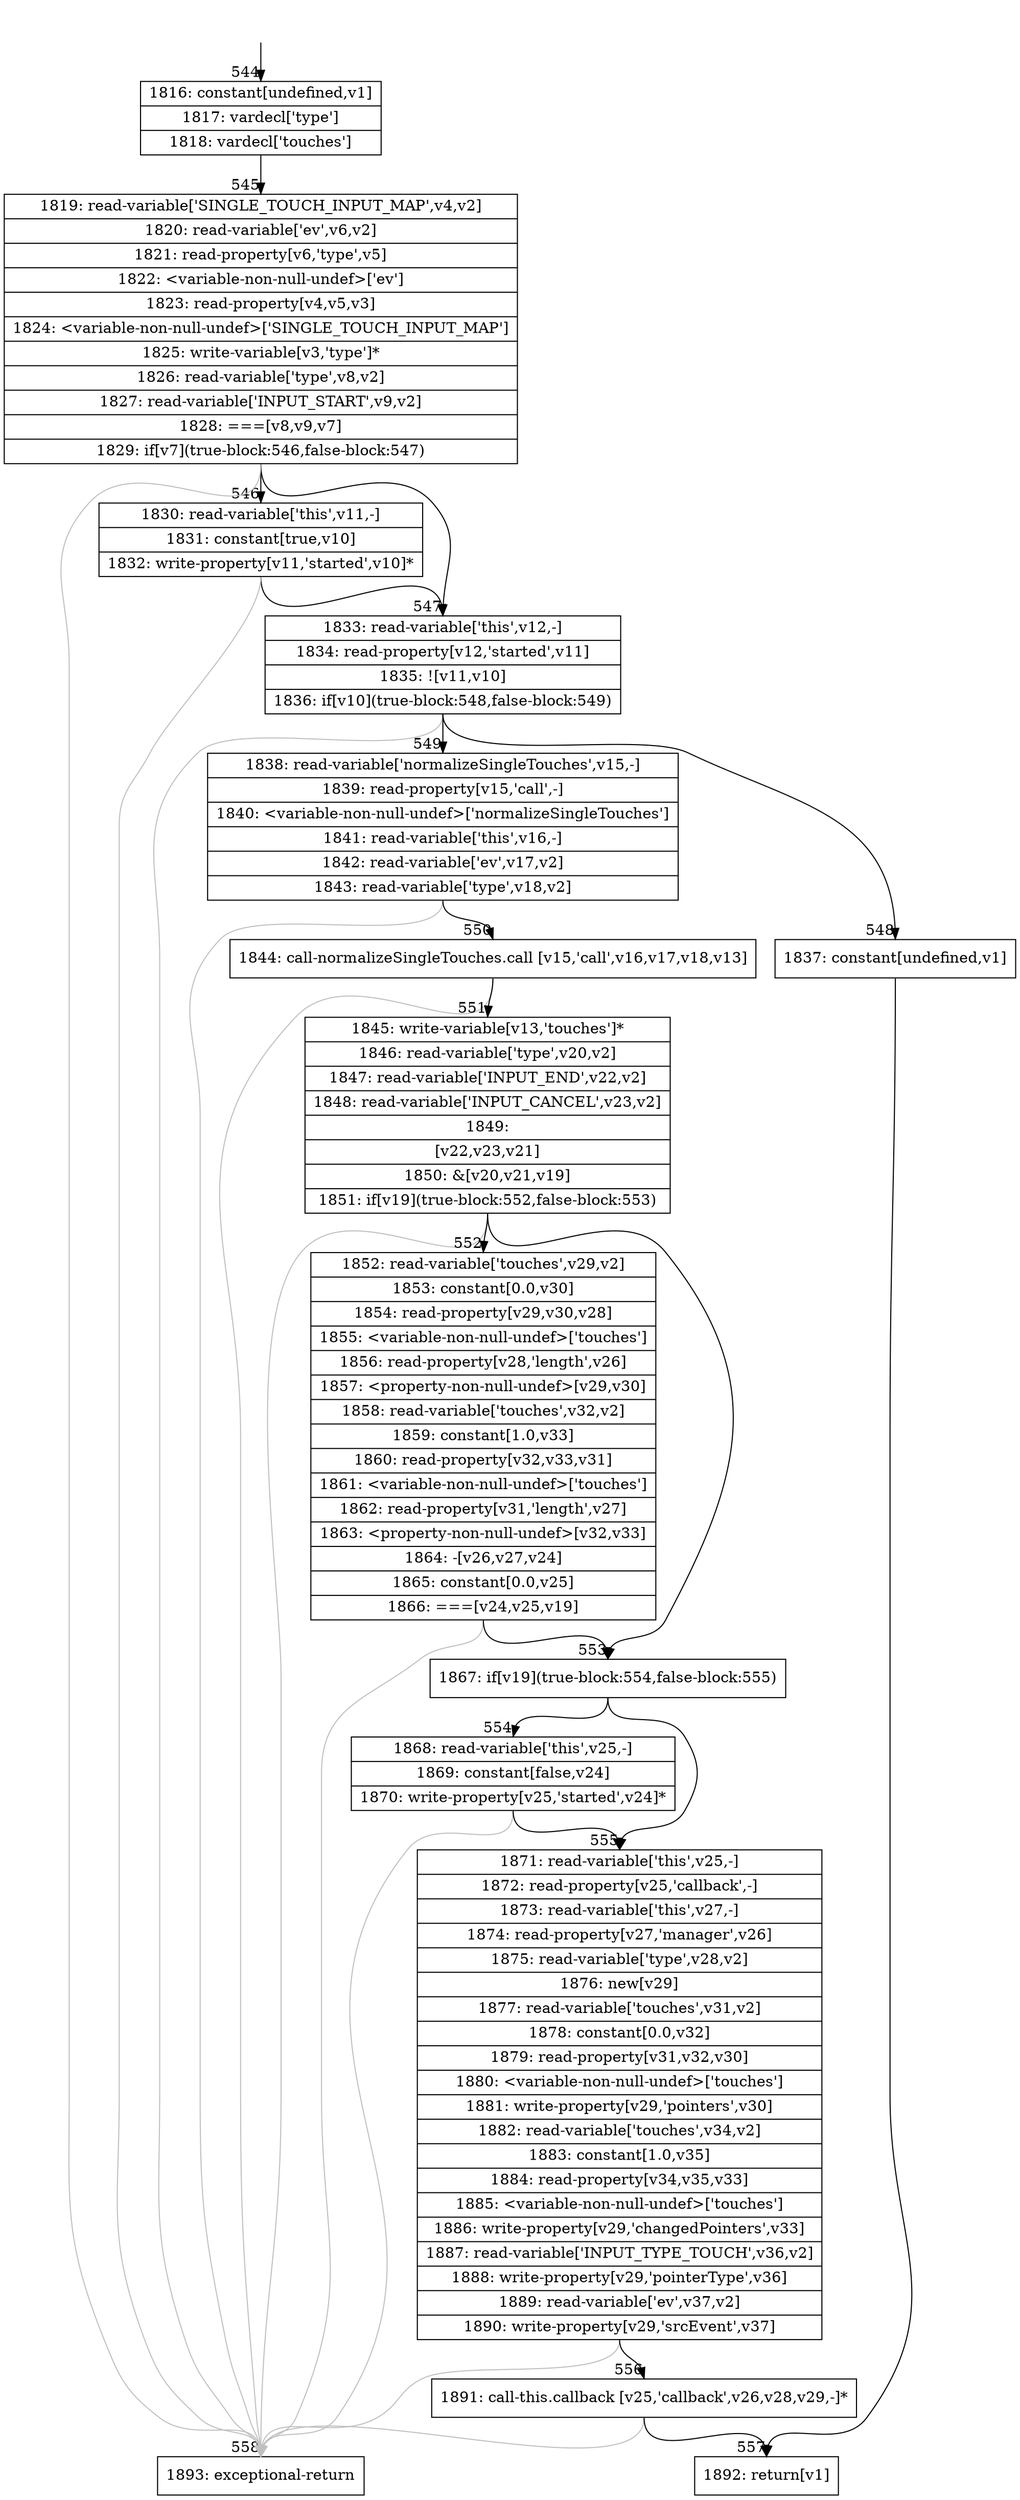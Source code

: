digraph {
rankdir="TD"
BB_entry49[shape=none,label=""];
BB_entry49 -> BB544 [tailport=s, headport=n, headlabel="    544"]
BB544 [shape=record label="{1816: constant[undefined,v1]|1817: vardecl['type']|1818: vardecl['touches']}" ] 
BB544 -> BB545 [tailport=s, headport=n, headlabel="      545"]
BB545 [shape=record label="{1819: read-variable['SINGLE_TOUCH_INPUT_MAP',v4,v2]|1820: read-variable['ev',v6,v2]|1821: read-property[v6,'type',v5]|1822: \<variable-non-null-undef\>['ev']|1823: read-property[v4,v5,v3]|1824: \<variable-non-null-undef\>['SINGLE_TOUCH_INPUT_MAP']|1825: write-variable[v3,'type']*|1826: read-variable['type',v8,v2]|1827: read-variable['INPUT_START',v9,v2]|1828: ===[v8,v9,v7]|1829: if[v7](true-block:546,false-block:547)}" ] 
BB545 -> BB546 [tailport=s, headport=n, headlabel="      546"]
BB545 -> BB547 [tailport=s, headport=n, headlabel="      547"]
BB545 -> BB558 [tailport=s, headport=n, color=gray, headlabel="      558"]
BB546 [shape=record label="{1830: read-variable['this',v11,-]|1831: constant[true,v10]|1832: write-property[v11,'started',v10]*}" ] 
BB546 -> BB547 [tailport=s, headport=n]
BB546 -> BB558 [tailport=s, headport=n, color=gray]
BB547 [shape=record label="{1833: read-variable['this',v12,-]|1834: read-property[v12,'started',v11]|1835: ![v11,v10]|1836: if[v10](true-block:548,false-block:549)}" ] 
BB547 -> BB548 [tailport=s, headport=n, headlabel="      548"]
BB547 -> BB549 [tailport=s, headport=n, headlabel="      549"]
BB547 -> BB558 [tailport=s, headport=n, color=gray]
BB548 [shape=record label="{1837: constant[undefined,v1]}" ] 
BB548 -> BB557 [tailport=s, headport=n, headlabel="      557"]
BB549 [shape=record label="{1838: read-variable['normalizeSingleTouches',v15,-]|1839: read-property[v15,'call',-]|1840: \<variable-non-null-undef\>['normalizeSingleTouches']|1841: read-variable['this',v16,-]|1842: read-variable['ev',v17,v2]|1843: read-variable['type',v18,v2]}" ] 
BB549 -> BB550 [tailport=s, headport=n, headlabel="      550"]
BB549 -> BB558 [tailport=s, headport=n, color=gray]
BB550 [shape=record label="{1844: call-normalizeSingleTouches.call [v15,'call',v16,v17,v18,v13]}" ] 
BB550 -> BB551 [tailport=s, headport=n, headlabel="      551"]
BB550 -> BB558 [tailport=s, headport=n, color=gray]
BB551 [shape=record label="{1845: write-variable[v13,'touches']*|1846: read-variable['type',v20,v2]|1847: read-variable['INPUT_END',v22,v2]|1848: read-variable['INPUT_CANCEL',v23,v2]|1849: |[v22,v23,v21]|1850: &[v20,v21,v19]|1851: if[v19](true-block:552,false-block:553)}" ] 
BB551 -> BB553 [tailport=s, headport=n, headlabel="      553"]
BB551 -> BB552 [tailport=s, headport=n, headlabel="      552"]
BB551 -> BB558 [tailport=s, headport=n, color=gray]
BB552 [shape=record label="{1852: read-variable['touches',v29,v2]|1853: constant[0.0,v30]|1854: read-property[v29,v30,v28]|1855: \<variable-non-null-undef\>['touches']|1856: read-property[v28,'length',v26]|1857: \<property-non-null-undef\>[v29,v30]|1858: read-variable['touches',v32,v2]|1859: constant[1.0,v33]|1860: read-property[v32,v33,v31]|1861: \<variable-non-null-undef\>['touches']|1862: read-property[v31,'length',v27]|1863: \<property-non-null-undef\>[v32,v33]|1864: -[v26,v27,v24]|1865: constant[0.0,v25]|1866: ===[v24,v25,v19]}" ] 
BB552 -> BB553 [tailport=s, headport=n]
BB552 -> BB558 [tailport=s, headport=n, color=gray]
BB553 [shape=record label="{1867: if[v19](true-block:554,false-block:555)}" ] 
BB553 -> BB554 [tailport=s, headport=n, headlabel="      554"]
BB553 -> BB555 [tailport=s, headport=n, headlabel="      555"]
BB554 [shape=record label="{1868: read-variable['this',v25,-]|1869: constant[false,v24]|1870: write-property[v25,'started',v24]*}" ] 
BB554 -> BB555 [tailport=s, headport=n]
BB554 -> BB558 [tailport=s, headport=n, color=gray]
BB555 [shape=record label="{1871: read-variable['this',v25,-]|1872: read-property[v25,'callback',-]|1873: read-variable['this',v27,-]|1874: read-property[v27,'manager',v26]|1875: read-variable['type',v28,v2]|1876: new[v29]|1877: read-variable['touches',v31,v2]|1878: constant[0.0,v32]|1879: read-property[v31,v32,v30]|1880: \<variable-non-null-undef\>['touches']|1881: write-property[v29,'pointers',v30]|1882: read-variable['touches',v34,v2]|1883: constant[1.0,v35]|1884: read-property[v34,v35,v33]|1885: \<variable-non-null-undef\>['touches']|1886: write-property[v29,'changedPointers',v33]|1887: read-variable['INPUT_TYPE_TOUCH',v36,v2]|1888: write-property[v29,'pointerType',v36]|1889: read-variable['ev',v37,v2]|1890: write-property[v29,'srcEvent',v37]}" ] 
BB555 -> BB556 [tailport=s, headport=n, headlabel="      556"]
BB555 -> BB558 [tailport=s, headport=n, color=gray]
BB556 [shape=record label="{1891: call-this.callback [v25,'callback',v26,v28,v29,-]*}" ] 
BB556 -> BB557 [tailport=s, headport=n]
BB556 -> BB558 [tailport=s, headport=n, color=gray]
BB557 [shape=record label="{1892: return[v1]}" ] 
BB558 [shape=record label="{1893: exceptional-return}" ] 
//#$~ 910
}
